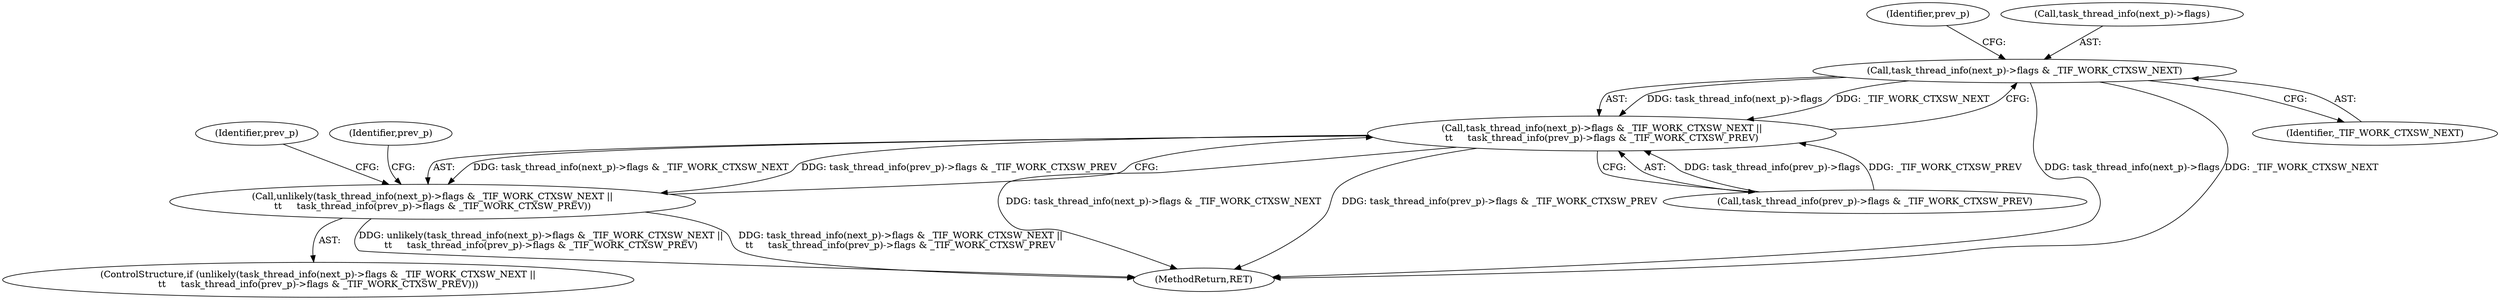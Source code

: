 digraph "0_linux_f647d7c155f069c1a068030255c300663516420e@API" {
"1000318" [label="(Call,task_thread_info(next_p)->flags & _TIF_WORK_CTXSW_NEXT)"];
"1000317" [label="(Call,task_thread_info(next_p)->flags & _TIF_WORK_CTXSW_NEXT ||\n\t\t     task_thread_info(prev_p)->flags & _TIF_WORK_CTXSW_PREV)"];
"1000316" [label="(Call,unlikely(task_thread_info(next_p)->flags & _TIF_WORK_CTXSW_NEXT ||\n\t\t     task_thread_info(prev_p)->flags & _TIF_WORK_CTXSW_PREV))"];
"1000315" [label="(ControlStructure,if (unlikely(task_thread_info(next_p)->flags & _TIF_WORK_CTXSW_NEXT ||\n\t\t     task_thread_info(prev_p)->flags & _TIF_WORK_CTXSW_PREV)))"];
"1000317" [label="(Call,task_thread_info(next_p)->flags & _TIF_WORK_CTXSW_NEXT ||\n\t\t     task_thread_info(prev_p)->flags & _TIF_WORK_CTXSW_PREV)"];
"1000331" [label="(Identifier,prev_p)"];
"1000336" [label="(MethodReturn,RET)"];
"1000335" [label="(Identifier,prev_p)"];
"1000324" [label="(Call,task_thread_info(prev_p)->flags & _TIF_WORK_CTXSW_PREV)"];
"1000323" [label="(Identifier,_TIF_WORK_CTXSW_NEXT)"];
"1000318" [label="(Call,task_thread_info(next_p)->flags & _TIF_WORK_CTXSW_NEXT)"];
"1000327" [label="(Identifier,prev_p)"];
"1000319" [label="(Call,task_thread_info(next_p)->flags)"];
"1000316" [label="(Call,unlikely(task_thread_info(next_p)->flags & _TIF_WORK_CTXSW_NEXT ||\n\t\t     task_thread_info(prev_p)->flags & _TIF_WORK_CTXSW_PREV))"];
"1000318" -> "1000317"  [label="AST: "];
"1000318" -> "1000323"  [label="CFG: "];
"1000319" -> "1000318"  [label="AST: "];
"1000323" -> "1000318"  [label="AST: "];
"1000327" -> "1000318"  [label="CFG: "];
"1000317" -> "1000318"  [label="CFG: "];
"1000318" -> "1000336"  [label="DDG: task_thread_info(next_p)->flags"];
"1000318" -> "1000336"  [label="DDG: _TIF_WORK_CTXSW_NEXT"];
"1000318" -> "1000317"  [label="DDG: task_thread_info(next_p)->flags"];
"1000318" -> "1000317"  [label="DDG: _TIF_WORK_CTXSW_NEXT"];
"1000317" -> "1000316"  [label="AST: "];
"1000317" -> "1000324"  [label="CFG: "];
"1000324" -> "1000317"  [label="AST: "];
"1000316" -> "1000317"  [label="CFG: "];
"1000317" -> "1000336"  [label="DDG: task_thread_info(next_p)->flags & _TIF_WORK_CTXSW_NEXT"];
"1000317" -> "1000336"  [label="DDG: task_thread_info(prev_p)->flags & _TIF_WORK_CTXSW_PREV"];
"1000317" -> "1000316"  [label="DDG: task_thread_info(next_p)->flags & _TIF_WORK_CTXSW_NEXT"];
"1000317" -> "1000316"  [label="DDG: task_thread_info(prev_p)->flags & _TIF_WORK_CTXSW_PREV"];
"1000324" -> "1000317"  [label="DDG: task_thread_info(prev_p)->flags"];
"1000324" -> "1000317"  [label="DDG: _TIF_WORK_CTXSW_PREV"];
"1000316" -> "1000315"  [label="AST: "];
"1000331" -> "1000316"  [label="CFG: "];
"1000335" -> "1000316"  [label="CFG: "];
"1000316" -> "1000336"  [label="DDG: unlikely(task_thread_info(next_p)->flags & _TIF_WORK_CTXSW_NEXT ||\n\t\t     task_thread_info(prev_p)->flags & _TIF_WORK_CTXSW_PREV)"];
"1000316" -> "1000336"  [label="DDG: task_thread_info(next_p)->flags & _TIF_WORK_CTXSW_NEXT ||\n\t\t     task_thread_info(prev_p)->flags & _TIF_WORK_CTXSW_PREV"];
}
